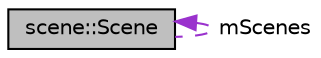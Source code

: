 digraph "scene::Scene"
{
 // LATEX_PDF_SIZE
  edge [fontname="Helvetica",fontsize="10",labelfontname="Helvetica",labelfontsize="10"];
  node [fontname="Helvetica",fontsize="10",shape=record];
  Node1 [label="scene::Scene",height=0.2,width=0.4,color="black", fillcolor="grey75", style="filled", fontcolor="black",tooltip="Scene Tree class."];
  Node1 -> Node1 [dir="back",color="darkorchid3",fontsize="10",style="dashed",label=" mScenes" ,fontname="Helvetica"];
}

